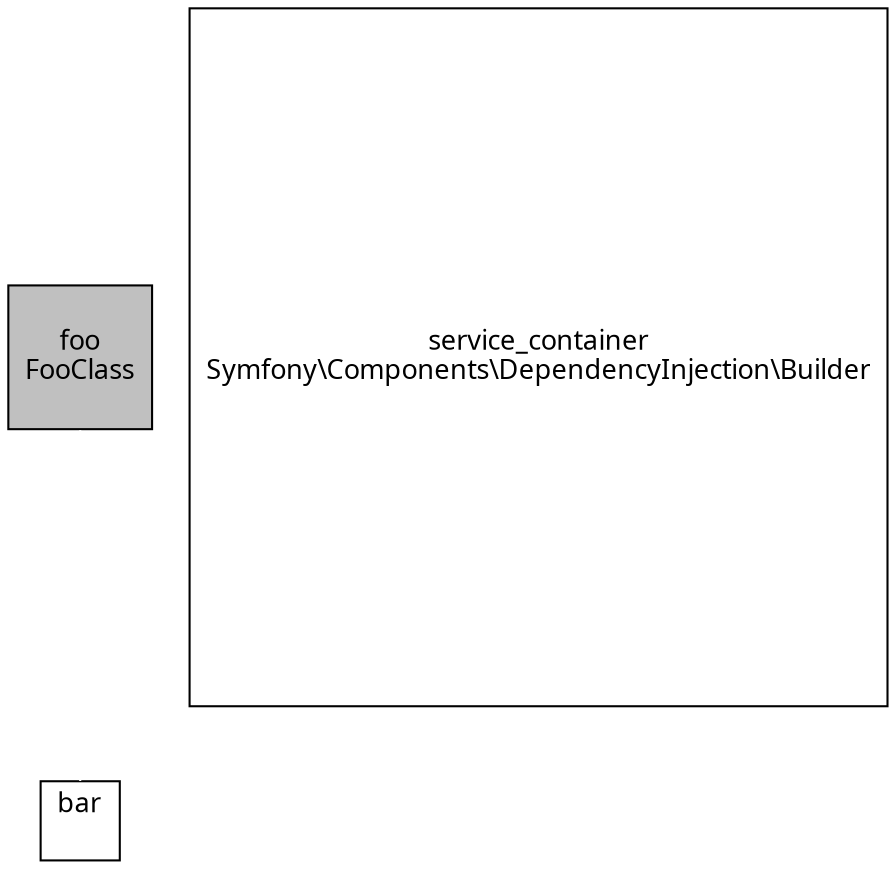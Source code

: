 digraph sc {
  ratio="normal"
  node [fontsize="13" fontname="Verdana" shape="square"];
  edge [fontsize="12" fontname="Verdana" color="white" arrowhead="closed" arrowsize="1"];

  node_foo [label="foo\nFooClass\n", shape=square, fillcolor="grey", style="filled"];
  node_service_container [label="service_container\nSymfony\\Components\\DependencyInjection\\Builder\n", shape=square, fillcolor="green", style="empty"];
  node_bar [label="bar\n\n", shape=square, fillcolor="red", style="empty"];
  node_foo -> node_bar [label="" style="filled"];
}
